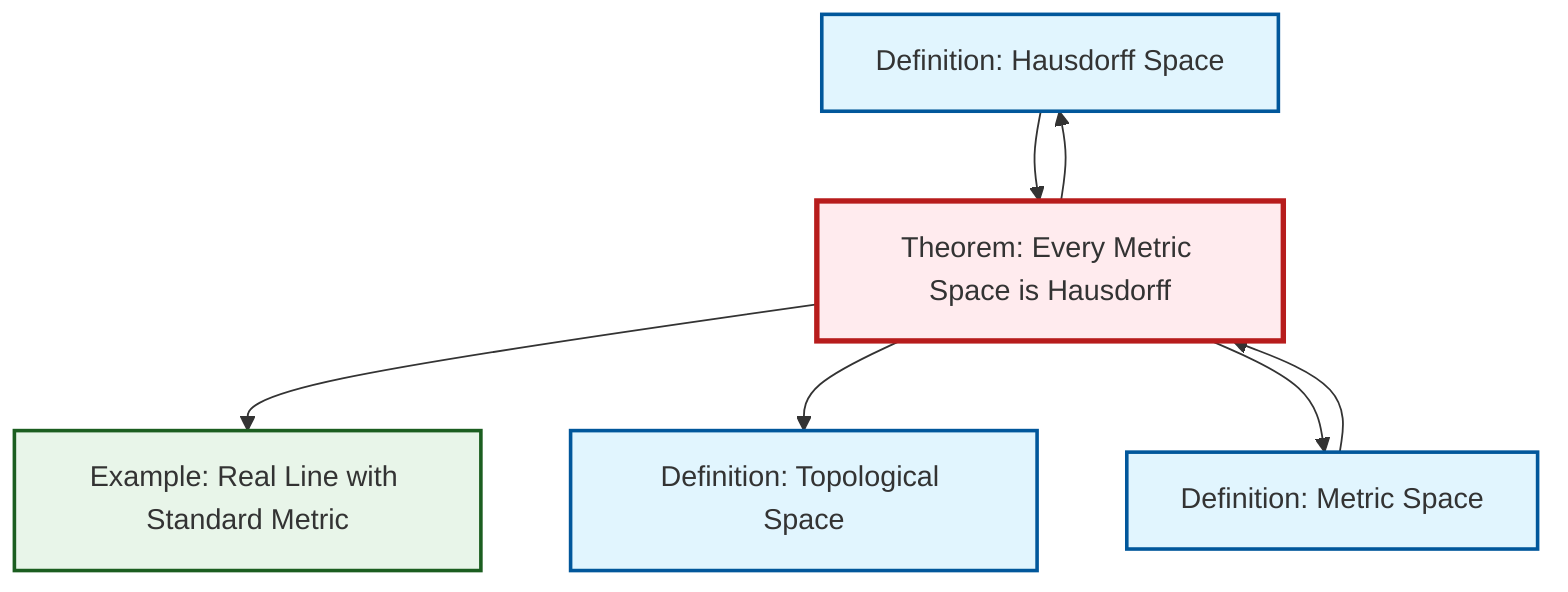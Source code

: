 graph TD
    classDef definition fill:#e1f5fe,stroke:#01579b,stroke-width:2px
    classDef theorem fill:#f3e5f5,stroke:#4a148c,stroke-width:2px
    classDef axiom fill:#fff3e0,stroke:#e65100,stroke-width:2px
    classDef example fill:#e8f5e9,stroke:#1b5e20,stroke-width:2px
    classDef current fill:#ffebee,stroke:#b71c1c,stroke-width:3px
    def-hausdorff["Definition: Hausdorff Space"]:::definition
    def-metric-space["Definition: Metric Space"]:::definition
    ex-real-line-metric["Example: Real Line with Standard Metric"]:::example
    thm-metric-hausdorff["Theorem: Every Metric Space is Hausdorff"]:::theorem
    def-topological-space["Definition: Topological Space"]:::definition
    def-hausdorff --> thm-metric-hausdorff
    thm-metric-hausdorff --> ex-real-line-metric
    thm-metric-hausdorff --> def-topological-space
    def-metric-space --> thm-metric-hausdorff
    thm-metric-hausdorff --> def-hausdorff
    thm-metric-hausdorff --> def-metric-space
    class thm-metric-hausdorff current